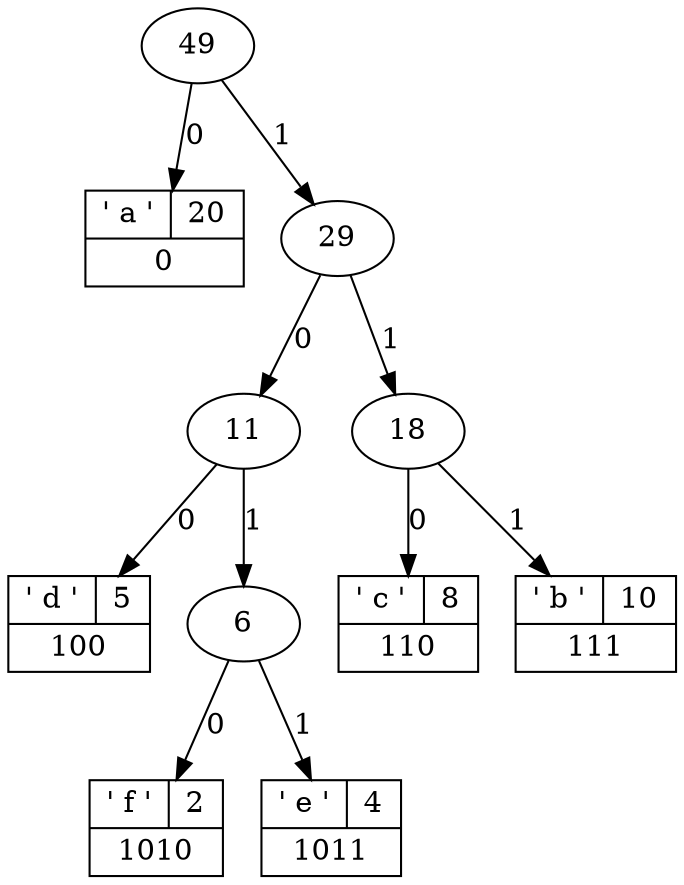 digraph G {
	node1783719999104 [label="49"];
    node1783719999104 -> node1783719999840 [label="0"];
    node1783719999104 -> node1783719999712 [label="1"];
	node1783719999840 [shape=record, label="{{' a '|20}|0}"];
	node1783719999712 [label="29"];
    node1783719999712 -> node1783719999872 [label="0"];
    node1783719999712 -> node1783719999328 [label="1"];
	node1783719999872 [label="11"];
    node1783719999872 -> node1783719999360 [label="0"];
    node1783719999872 -> node1783719999296 [label="1"];
	node1783719999328 [label="18"];
    node1783719999328 -> node1783719999808 [label="0"];
    node1783719999328 -> node1783719999136 [label="1"];
	node1783719999360 [shape=record, label="{{' d '|5}|100}"];
	node1783719999296 [label="6"];
    node1783719999296 -> node1783719998784 [label="0"];
    node1783719999296 -> node1783719998896 [label="1"];
	node1783719999808 [shape=record, label="{{' c '|8}|110}"];
	node1783719999136 [shape=record, label="{{' b '|10}|111}"];
	node1783719998784 [shape=record, label="{{' f '|2}|1010}"];
	node1783719998896 [shape=record, label="{{' e '|4}|1011}"];
}
